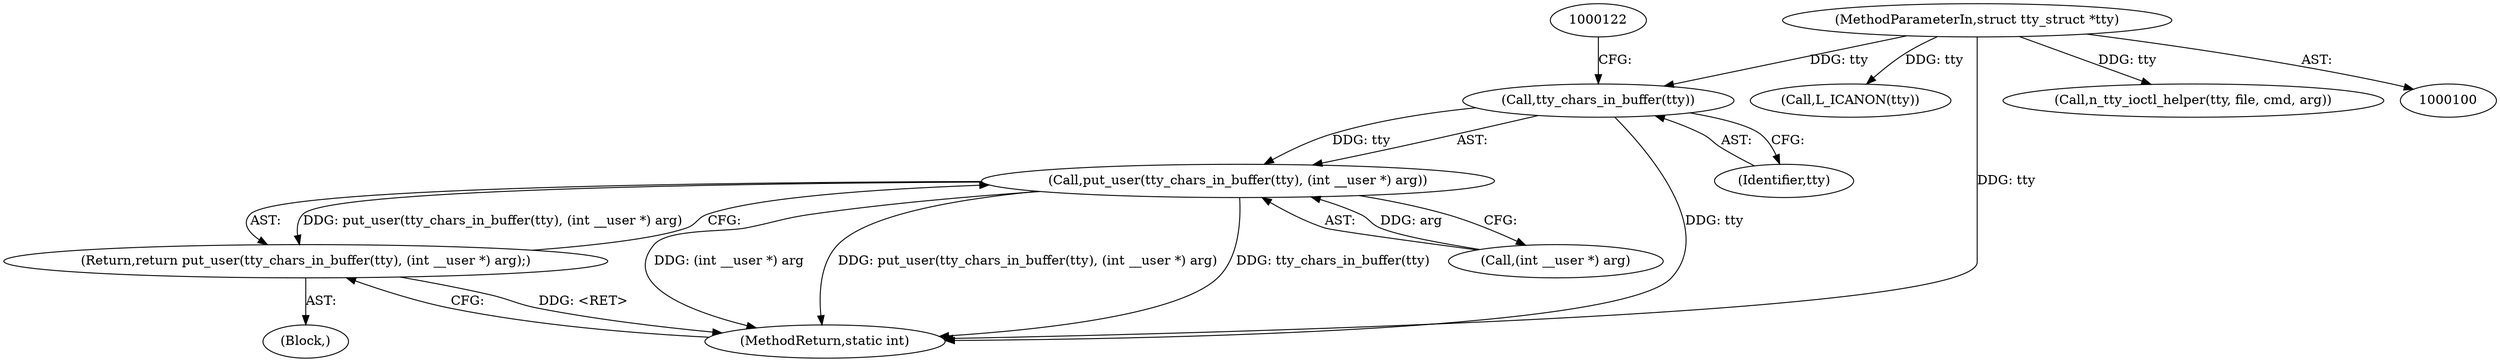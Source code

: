 digraph "0_linux_966031f340185eddd05affcf72b740549f056348@pointer" {
"1000119" [label="(Call,tty_chars_in_buffer(tty))"];
"1000101" [label="(MethodParameterIn,struct tty_struct *tty)"];
"1000118" [label="(Call,put_user(tty_chars_in_buffer(tty), (int __user *) arg))"];
"1000117" [label="(Return,return put_user(tty_chars_in_buffer(tty), (int __user *) arg);)"];
"1000120" [label="(Identifier,tty)"];
"1000131" [label="(Call,L_ICANON(tty))"];
"1000115" [label="(Block,)"];
"1000155" [label="(Call,n_tty_ioctl_helper(tty, file, cmd, arg))"];
"1000119" [label="(Call,tty_chars_in_buffer(tty))"];
"1000160" [label="(MethodReturn,static int)"];
"1000117" [label="(Return,return put_user(tty_chars_in_buffer(tty), (int __user *) arg);)"];
"1000118" [label="(Call,put_user(tty_chars_in_buffer(tty), (int __user *) arg))"];
"1000101" [label="(MethodParameterIn,struct tty_struct *tty)"];
"1000121" [label="(Call,(int __user *) arg)"];
"1000119" -> "1000118"  [label="AST: "];
"1000119" -> "1000120"  [label="CFG: "];
"1000120" -> "1000119"  [label="AST: "];
"1000122" -> "1000119"  [label="CFG: "];
"1000119" -> "1000160"  [label="DDG: tty"];
"1000119" -> "1000118"  [label="DDG: tty"];
"1000101" -> "1000119"  [label="DDG: tty"];
"1000101" -> "1000100"  [label="AST: "];
"1000101" -> "1000160"  [label="DDG: tty"];
"1000101" -> "1000131"  [label="DDG: tty"];
"1000101" -> "1000155"  [label="DDG: tty"];
"1000118" -> "1000117"  [label="AST: "];
"1000118" -> "1000121"  [label="CFG: "];
"1000121" -> "1000118"  [label="AST: "];
"1000117" -> "1000118"  [label="CFG: "];
"1000118" -> "1000160"  [label="DDG: (int __user *) arg"];
"1000118" -> "1000160"  [label="DDG: put_user(tty_chars_in_buffer(tty), (int __user *) arg)"];
"1000118" -> "1000160"  [label="DDG: tty_chars_in_buffer(tty)"];
"1000118" -> "1000117"  [label="DDG: put_user(tty_chars_in_buffer(tty), (int __user *) arg)"];
"1000121" -> "1000118"  [label="DDG: arg"];
"1000117" -> "1000115"  [label="AST: "];
"1000160" -> "1000117"  [label="CFG: "];
"1000117" -> "1000160"  [label="DDG: <RET>"];
}
